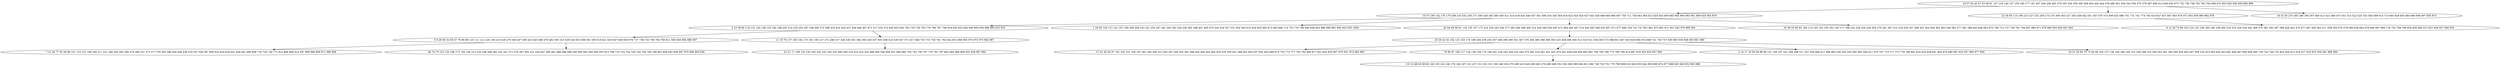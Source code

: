 digraph true_tree {
	"0" -> "1"
	"1" -> "2"
	"2" -> "3"
	"0" -> "4"
	"1" -> "5"
	"1" -> "6"
	"1" -> "7"
	"2" -> "8"
	"6" -> "9"
	"0" -> "10"
	"9" -> "11"
	"9" -> "12"
	"3" -> "13"
	"12" -> "14"
	"8" -> "15"
	"9" -> "16"
	"3" -> "17"
	"9" -> "18"
	"4" -> "19"
	"0" [label="24 37 42 45 47 53 58 91 107 126 140 147 159 160 177 181 207 240 258 262 278 355 356 359 365 369 404 426 444 478 486 491 504 542 550 575 579 587 608 614 646 650 675 732 736 748 762 763 764 808 815 853 920 928 959 984 998"];
	"1" [label="10 57 109 142 176 179 209 216 242 250 271 306 320 363 380 403 411 415 418 432 448 457 461 506 534 545 564 618 622 624 625 627 632 636 669 693 696 697 700 711 758 801 804 813 825 833 839 865 882 885 893 901 909 925 954 979"];
	"2" [label="4 15 38 66 119 131 144 148 153 182 188 203 214 225 252 287 338 360 372 396 410 416 420 427 439 446 467 471 517 532 572 600 623 645 702 735 739 755 776 786 787 798 818 820 832 840 849 850 854 868 894 915 919"];
	"3" [label="5 6 28 30 32 60 67 76 86 96 110 111 112 120 139 219 228 279 346 407 408 423 445 469 479 482 505 515 528 529 553 568 591 595 619 621 630 647 649 659 676 727 738 752 760 784 785 811 940 944 964 986 997"];
	"4" [label="22 34 65 115 196 210 227 232 259 273 275 300 303 327 345 358 452 551 557 570 574 599 633 686 701 731 741 774 793 819 827 837 847 863 870 872 902 958 960 962 978"];
	"5" [label="1 20 95 104 113 141 167 169 206 208 223 251 254 267 281 293 302 325 350 362 368 401 465 475 520 524 527 531 592 593 612 634 655 665 672 683 684 714 723 733 790 846 848 852 886 889 891 895 932 935 1000"];
	"6" [label="26 44 49 59 81 118 135 157 173 224 230 243 249 277 292 296 298 305 314 329 340 430 455 472 484 493 497 510 544 583 596 635 657 671 677 688 704 722 747 851 861 873 881 911 941 942 976 985 991"];
	"7" [label="35 39 43 85 93 106 114 145 152 155 162 165 171 198 222 226 234 256 264 270 291 297 313 318 333 357 388 431 454 456 462 492 546 562 577 581 598 643 648 663 670 706 712 737 759 781 794 807 860 871 878 900 903 929 931 943"];
	"8" [label="11 19 78 137 150 164 175 191 193 217 272 288 317 328 336 351 364 394 435 437 503 508 514 530 547 571 617 640 703 715 730 761 782 822 831 856 955 970 972 975 982 987"];
	"9" [label="25 29 41 62 102 123 163 174 189 204 239 255 257 269 289 295 301 367 376 384 385 386 389 393 425 459 468 494 512 519 521 538 565 573 588 601 607 620 629 656 674 689 721 745 757 830 905 938 948 950 961 980"];
	"10" [label="16 52 55 274 285 286 294 307 400 413 421 460 473 501 513 522 525 533 556 569 615 710 805 829 845 884 890 906 907 930 974"];
	"11" [label="27 61 83 92 97 161 220 231 236 247 261 283 309 315 343 347 349 352 361 398 424 440 443 464 526 535 539 541 586 602 603 637 652 654 668 673 725 773 777 783 792 800 817 821 843 855 857 879 951 973 983 995"];
	"12" [label="79 80 87 100 117 134 138 158 170 190 201 238 244 304 324 344 379 382 414 441 451 453 474 561 628 639 658 682 691 709 765 766 775 780 795 814 887 910 924 934 957 993"];
	"13" [label="7 21 40 77 82 94 98 101 116 151 166 205 211 221 246 263 265 266 276 280 321 373 377 378 383 390 429 436 438 516 537 549 567 606 610 616 626 641 644 681 690 699 716 720 756 771 812 866 896 914 947 966 968 969 971 989 999"];
	"14" [label="3 9 13 48 63 68 69 128 130 143 146 178 184 187 212 237 312 323 331 335 348 354 375 409 419 449 458 463 476 490 496 552 554 566 589 604 651 666 728 729 751 779 799 809 810 828 835 844 859 869 874 877 888 945 949 952 963 996"];
	"15" [label="23 31 71 108 133 154 183 202 233 245 253 260 290 319 322 422 433 489 495 540 609 631 660 692 705 743 750 767 770 791 797 862 892 899 908 922 939 967 992"];
	"16" [label="2 14 17 18 50 56 88 99 121 156 197 241 284 308 311 337 339 406 417 466 485 536 543 555 582 585 594 611 679 707 713 717 772 778 796 802 816 824 838 841 864 876 880 897 923 927 965 977 994"];
	"17" [label="46 74 75 122 132 168 172 192 194 213 235 248 268 282 332 341 371 374 387 402 412 434 447 480 481 488 498 499 548 560 563 584 590 597 613 708 719 724 734 740 744 749 769 788 803 806 842 858 867 875 898 904 956"];
	"18" [label="33 51 54 64 70 72 84 90 105 127 136 149 186 195 215 229 299 316 330 353 391 395 405 450 483 507 509 518 523 605 642 653 661 664 667 685 694 695 726 742 746 753 823 826 912 916 917 918 933 936 981 988 990"];
	"19" [label="8 12 36 73 89 103 124 125 129 180 185 199 200 218 310 326 334 342 366 370 381 392 397 399 428 442 470 477 487 500 502 511 558 559 576 578 580 638 662 678 680 687 698 718 754 768 789 834 836 883 913 921 926 937 946 953"];
}

